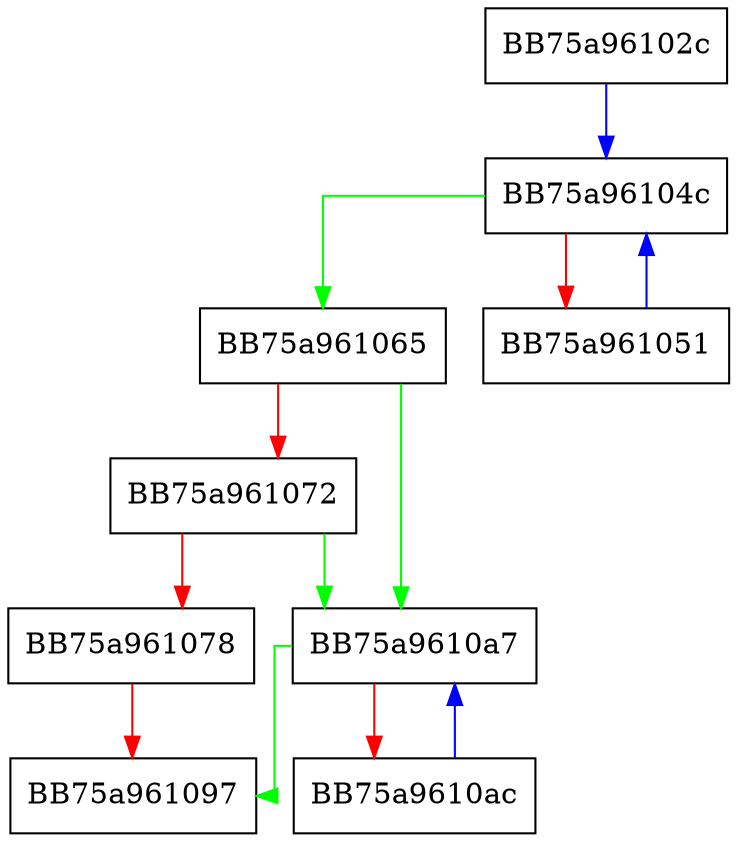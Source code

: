 digraph _Erase {
  node [shape="box"];
  graph [splines=ortho];
  BB75a96102c -> BB75a96104c [color="blue"];
  BB75a96104c -> BB75a961065 [color="green"];
  BB75a96104c -> BB75a961051 [color="red"];
  BB75a961051 -> BB75a96104c [color="blue"];
  BB75a961065 -> BB75a9610a7 [color="green"];
  BB75a961065 -> BB75a961072 [color="red"];
  BB75a961072 -> BB75a9610a7 [color="green"];
  BB75a961072 -> BB75a961078 [color="red"];
  BB75a961078 -> BB75a961097 [color="red"];
  BB75a9610a7 -> BB75a961097 [color="green"];
  BB75a9610a7 -> BB75a9610ac [color="red"];
  BB75a9610ac -> BB75a9610a7 [color="blue"];
}